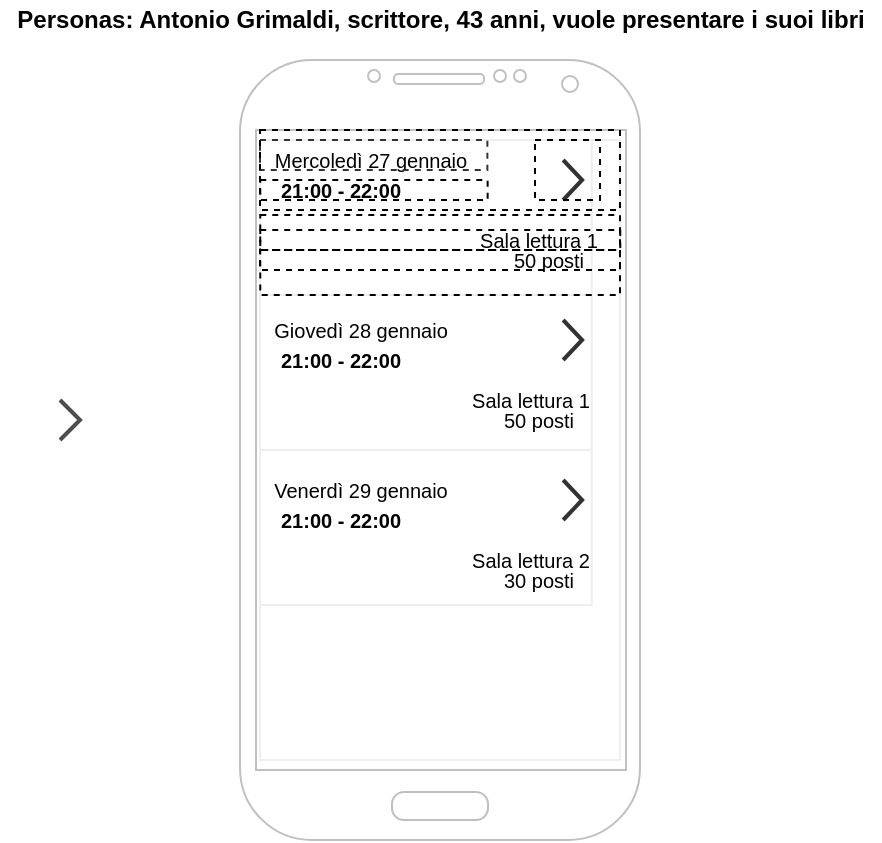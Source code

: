 <mxfile version="14.2.7" type="github">
  <diagram id="fGAPk6fZRiqdoZjfhSWz" name="Page-1">
    <mxGraphModel dx="1317" dy="511" grid="1" gridSize="10" guides="1" tooltips="1" connect="1" arrows="1" fold="1" page="1" pageScale="1" pageWidth="827" pageHeight="1169" math="0" shadow="0">
      <root>
        <mxCell id="0" />
        <mxCell id="1" parent="0" />
        <mxCell id="OYAupZJKqdQ_Khu3wbnv-1" value="" style="verticalLabelPosition=bottom;verticalAlign=top;html=1;shadow=0;dashed=0;strokeWidth=1;shape=mxgraph.android.phone2;strokeColor=#c0c0c0;" vertex="1" parent="1">
          <mxGeometry x="110" y="30" width="200" height="390" as="geometry" />
        </mxCell>
        <mxCell id="OYAupZJKqdQ_Khu3wbnv-12" value="" style="strokeWidth=1;html=1;shadow=0;dashed=0;shape=mxgraph.android.rrect;rSize=0;strokeColor=#eeeeee;fillColor=#ffffff;gradientColor=none;" vertex="1" parent="1">
          <mxGeometry x="120" y="70" width="180.13" height="310" as="geometry" />
        </mxCell>
        <mxCell id="OYAupZJKqdQ_Khu3wbnv-13" value="" style="strokeColor=inherit;fillColor=inherit;gradientColor=inherit;strokeWidth=1;html=1;shadow=0;dashed=0;shape=mxgraph.android.rrect;rSize=0;align=left;spacingLeft=10;fontSize=8;fontColor=#333333;" vertex="1" parent="OYAupZJKqdQ_Khu3wbnv-12">
          <mxGeometry width="165.917" height="77.5" as="geometry" />
        </mxCell>
        <mxCell id="OYAupZJKqdQ_Khu3wbnv-14" value="" style="strokeColor=inherit;fillColor=inherit;gradientColor=inherit;strokeWidth=1;html=1;shadow=0;dashed=0;shape=mxgraph.android.rrect;rSize=0;align=left;spacingLeft=10;fontSize=8;fontColor=#333333;" vertex="1" parent="OYAupZJKqdQ_Khu3wbnv-12">
          <mxGeometry y="77.5" width="165.917" height="77.5" as="geometry" />
        </mxCell>
        <mxCell id="OYAupZJKqdQ_Khu3wbnv-15" value="" style="strokeColor=inherit;fillColor=inherit;gradientColor=inherit;strokeWidth=1;html=1;shadow=0;dashed=0;shape=mxgraph.android.rrect;rSize=0;align=left;spacingLeft=10;fontSize=8;fontColor=#333333;" vertex="1" parent="OYAupZJKqdQ_Khu3wbnv-12">
          <mxGeometry y="155" width="165.917" height="77.5" as="geometry" />
        </mxCell>
        <mxCell id="OYAupZJKqdQ_Khu3wbnv-17" value="&lt;h5&gt;&lt;font style=&quot;font-weight: normal ; font-size: 10px&quot;&gt;Mercoledì 27 gennaio&lt;/font&gt;&lt;/h5&gt;" style="text;html=1;align=center;verticalAlign=middle;resizable=0;points=[];autosize=1;" vertex="1" parent="OYAupZJKqdQ_Khu3wbnv-12">
          <mxGeometry x="0.128" y="-15" width="110" height="50" as="geometry" />
        </mxCell>
        <mxCell id="OYAupZJKqdQ_Khu3wbnv-18" value="&lt;font style=&quot;font-size: 10px&quot;&gt;&lt;b&gt;21:00 - 22:00&lt;/b&gt;&lt;/font&gt;" style="text;html=1;align=center;verticalAlign=middle;resizable=0;points=[];autosize=1;" vertex="1" parent="OYAupZJKqdQ_Khu3wbnv-12">
          <mxGeometry x="0.128" y="15" width="80" height="20" as="geometry" />
        </mxCell>
        <mxCell id="OYAupZJKqdQ_Khu3wbnv-19" value="&lt;font style=&quot;font-size: 10px&quot;&gt;Sala lettura 1&lt;/font&gt;" style="text;html=1;align=center;verticalAlign=middle;resizable=0;points=[];autosize=1;" vertex="1" parent="OYAupZJKqdQ_Khu3wbnv-12">
          <mxGeometry x="104.213" y="40" width="70" height="20" as="geometry" />
        </mxCell>
        <mxCell id="OYAupZJKqdQ_Khu3wbnv-20" value="&lt;font style=&quot;font-size: 10px&quot;&gt;50 posti&lt;/font&gt;" style="text;html=1;align=center;verticalAlign=middle;resizable=0;points=[];autosize=1;" vertex="1" parent="OYAupZJKqdQ_Khu3wbnv-12">
          <mxGeometry x="118.55" y="50" width="50" height="20" as="geometry" />
        </mxCell>
        <mxCell id="OYAupZJKqdQ_Khu3wbnv-23" value="&lt;h5&gt;&lt;font style=&quot;font-weight: normal ; font-size: 10px&quot;&gt;Giovedì 28 gennaio&lt;/font&gt;&lt;/h5&gt;" style="text;html=1;align=center;verticalAlign=middle;resizable=0;points=[];autosize=1;" vertex="1" parent="OYAupZJKqdQ_Khu3wbnv-12">
          <mxGeometry x="0.133" y="70" width="100" height="50" as="geometry" />
        </mxCell>
        <mxCell id="OYAupZJKqdQ_Khu3wbnv-21" value="&lt;b style=&quot;font-size: 10px&quot;&gt;21:00 - 22:00&lt;/b&gt;" style="text;html=1;align=center;verticalAlign=middle;resizable=0;points=[];autosize=1;" vertex="1" parent="OYAupZJKqdQ_Khu3wbnv-12">
          <mxGeometry x="0.133" y="100" width="80" height="20" as="geometry" />
        </mxCell>
        <mxCell id="OYAupZJKqdQ_Khu3wbnv-28" value="&lt;h5&gt;&lt;font style=&quot;font-weight: normal ; font-size: 10px&quot;&gt;Venerdì 29 gennaio&lt;/font&gt;&lt;/h5&gt;" style="text;html=1;align=center;verticalAlign=middle;resizable=0;points=[];autosize=1;" vertex="1" parent="OYAupZJKqdQ_Khu3wbnv-12">
          <mxGeometry y="150" width="100" height="50" as="geometry" />
        </mxCell>
        <mxCell id="OYAupZJKqdQ_Khu3wbnv-22" value="&lt;b style=&quot;font-size: 10px&quot;&gt;21:00 - 22:00&lt;/b&gt;" style="text;html=1;align=center;verticalAlign=middle;resizable=0;points=[];autosize=1;" vertex="1" parent="OYAupZJKqdQ_Khu3wbnv-12">
          <mxGeometry y="180" width="80" height="20" as="geometry" />
        </mxCell>
        <mxCell id="OYAupZJKqdQ_Khu3wbnv-27" value="&lt;font style=&quot;font-size: 10px&quot;&gt;Sala lettura 2&lt;/font&gt;" style="text;html=1;align=center;verticalAlign=middle;resizable=0;points=[];autosize=1;" vertex="1" parent="OYAupZJKqdQ_Khu3wbnv-12">
          <mxGeometry x="99.606" y="200" width="70" height="20" as="geometry" />
        </mxCell>
        <mxCell id="OYAupZJKqdQ_Khu3wbnv-24" value="&lt;font style=&quot;font-size: 10px&quot;&gt;Sala lettura 1&lt;/font&gt;" style="text;html=1;align=center;verticalAlign=middle;resizable=0;points=[];autosize=1;" vertex="1" parent="OYAupZJKqdQ_Khu3wbnv-12">
          <mxGeometry x="99.606" y="120" width="70" height="20" as="geometry" />
        </mxCell>
        <mxCell id="OYAupZJKqdQ_Khu3wbnv-25" value="&lt;font style=&quot;font-size: 10px&quot;&gt;50 posti&lt;/font&gt;" style="text;html=1;align=center;verticalAlign=middle;resizable=0;points=[];autosize=1;" vertex="1" parent="OYAupZJKqdQ_Khu3wbnv-12">
          <mxGeometry x="113.684" y="130" width="50" height="20" as="geometry" />
        </mxCell>
        <mxCell id="OYAupZJKqdQ_Khu3wbnv-26" value="&lt;font style=&quot;font-size: 10px&quot;&gt;30 posti&lt;/font&gt;" style="text;html=1;align=center;verticalAlign=middle;resizable=0;points=[];autosize=1;" vertex="1" parent="OYAupZJKqdQ_Khu3wbnv-12">
          <mxGeometry x="113.684" y="210" width="50" height="20" as="geometry" />
        </mxCell>
        <mxCell id="OYAupZJKqdQ_Khu3wbnv-72" value="" style="html=1;verticalLabelPosition=bottom;labelBackgroundColor=#ffffff;verticalAlign=top;shadow=0;dashed=0;strokeWidth=2;shape=mxgraph.ios7.misc.right;strokeColor=#333333;" vertex="1" parent="OYAupZJKqdQ_Khu3wbnv-12">
          <mxGeometry x="151.579" y="170" width="9.474" height="20" as="geometry" />
        </mxCell>
        <mxCell id="OYAupZJKqdQ_Khu3wbnv-73" value="" style="html=1;verticalLabelPosition=bottom;labelBackgroundColor=#ffffff;verticalAlign=top;shadow=0;dashed=0;strokeWidth=2;shape=mxgraph.ios7.misc.right;strokeColor=#333333;" vertex="1" parent="OYAupZJKqdQ_Khu3wbnv-12">
          <mxGeometry x="151.579" y="10" width="9.474" height="20" as="geometry" />
        </mxCell>
        <mxCell id="OYAupZJKqdQ_Khu3wbnv-74" value="" style="html=1;verticalLabelPosition=bottom;labelBackgroundColor=#ffffff;verticalAlign=top;shadow=0;dashed=0;strokeWidth=2;shape=mxgraph.ios7.misc.right;strokeColor=#333333;" vertex="1" parent="OYAupZJKqdQ_Khu3wbnv-12">
          <mxGeometry x="151.579" y="90" width="9.474" height="20" as="geometry" />
        </mxCell>
        <mxCell id="OYAupZJKqdQ_Khu3wbnv-78" value="" style="rounded=0;whiteSpace=wrap;html=1;dashed=1;strokeColor=#333333;fillColor=none;" vertex="1" parent="OYAupZJKqdQ_Khu3wbnv-12">
          <mxGeometry width="113.684" height="15" as="geometry" />
        </mxCell>
        <mxCell id="OYAupZJKqdQ_Khu3wbnv-77" value="" style="rounded=0;whiteSpace=wrap;html=1;dashed=1;fillColor=none;" vertex="1" parent="OYAupZJKqdQ_Khu3wbnv-12">
          <mxGeometry x="0.133" y="20" width="113.684" height="10" as="geometry" />
        </mxCell>
        <mxCell id="OYAupZJKqdQ_Khu3wbnv-81" value="" style="rounded=0;whiteSpace=wrap;html=1;dashed=1;strokeColor=#000000;fillColor=none;" vertex="1" parent="OYAupZJKqdQ_Khu3wbnv-12">
          <mxGeometry y="-5" width="180" height="40" as="geometry" />
        </mxCell>
        <mxCell id="OYAupZJKqdQ_Khu3wbnv-79" value="" style="rounded=0;whiteSpace=wrap;html=1;dashed=1;strokeColor=#000000;fillColor=none;" vertex="1" parent="OYAupZJKqdQ_Khu3wbnv-12">
          <mxGeometry x="137.5" width="32.5" height="30" as="geometry" />
        </mxCell>
        <mxCell id="OYAupZJKqdQ_Khu3wbnv-80" value="" style="rounded=0;whiteSpace=wrap;html=1;dashed=1;strokeColor=#000000;fillColor=none;" vertex="1" parent="OYAupZJKqdQ_Khu3wbnv-12">
          <mxGeometry x="0.13" y="37.5" width="179.87" height="40" as="geometry" />
        </mxCell>
        <mxCell id="OYAupZJKqdQ_Khu3wbnv-83" value="" style="rounded=0;whiteSpace=wrap;html=1;dashed=1;strokeColor=#000000;fillColor=none;" vertex="1" parent="OYAupZJKqdQ_Khu3wbnv-12">
          <mxGeometry x="0.13" y="45" width="180" height="10" as="geometry" />
        </mxCell>
        <mxCell id="OYAupZJKqdQ_Khu3wbnv-82" value="" style="rounded=0;whiteSpace=wrap;html=1;dashed=1;strokeColor=#000000;fillColor=none;" vertex="1" parent="OYAupZJKqdQ_Khu3wbnv-12">
          <mxGeometry y="55" width="180" height="10" as="geometry" />
        </mxCell>
        <mxCell id="OYAupZJKqdQ_Khu3wbnv-39" value="&lt;b&gt;Personas: Antonio Grimaldi, scrittore, 43 anni, vuole presentare i suoi libri&lt;/b&gt;" style="text;html=1;align=center;verticalAlign=middle;resizable=0;points=[];autosize=1;" vertex="1" parent="1">
          <mxGeometry x="-10" width="440" height="20" as="geometry" />
        </mxCell>
        <mxCell id="OYAupZJKqdQ_Khu3wbnv-67" value="" style="html=1;verticalLabelPosition=bottom;labelBackgroundColor=#ffffff;verticalAlign=top;shadow=0;dashed=0;strokeWidth=2;shape=mxgraph.ios7.misc.right;strokeColor=#4D4D4D;" vertex="1" parent="1">
          <mxGeometry x="20" y="200" width="10" height="20" as="geometry" />
        </mxCell>
      </root>
    </mxGraphModel>
  </diagram>
</mxfile>
